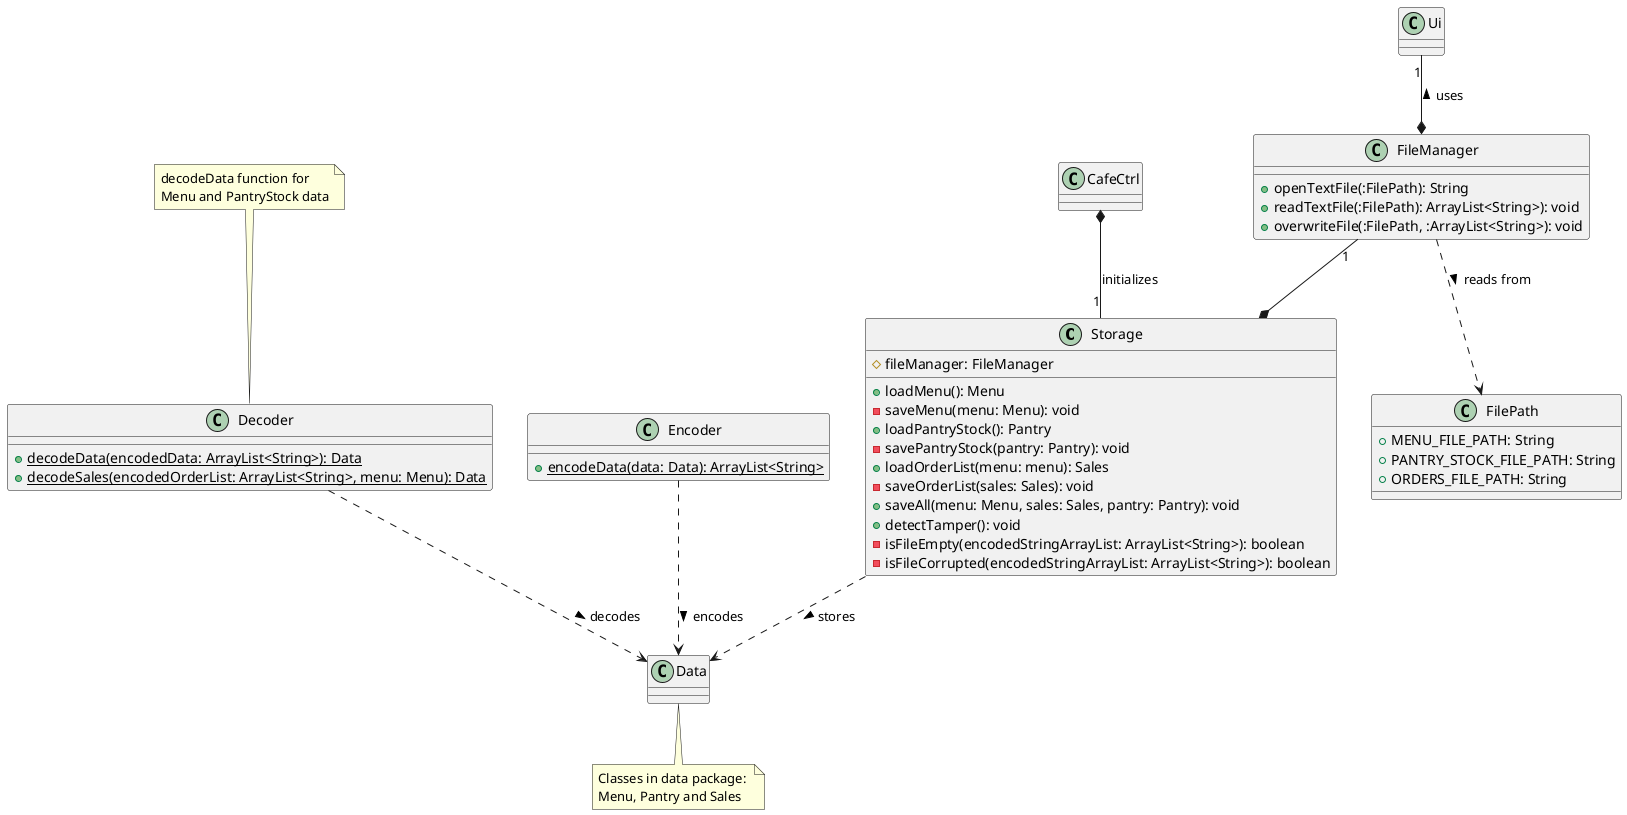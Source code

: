 @startuml
'https://plantuml.com/class-diagram

class Storage {
    # fileManager: FileManager
    + loadMenu(): Menu
    - saveMenu(menu: Menu): void
    + loadPantryStock(): Pantry
    - savePantryStock(pantry: Pantry): void
    + loadOrderList(menu: menu): Sales
    - saveOrderList(sales: Sales): void
    + saveAll(menu: Menu, sales: Sales, pantry: Pantry): void
    + detectTamper(): void
    - isFileEmpty(encodedStringArrayList: ArrayList<String>): boolean
    - isFileCorrupted(encodedStringArrayList: ArrayList<String>): boolean
}

class Data
note bottom of Data: Classes in data package: \nMenu, Pantry and Sales

class Ui

class FilePath {
    + MENU_FILE_PATH: String
    + PANTRY_STOCK_FILE_PATH: String
    + ORDERS_FILE_PATH: String
}

class FileManager {
    + openTextFile(:FilePath): String
    + readTextFile(:FilePath): ArrayList<String>): void
    + overwriteFile(:FilePath, :ArrayList<String>): void
}

class Decoder {
    + {static} decodeData(encodedData: ArrayList<String>): Data
    + {static} decodeSales(encodedOrderList: ArrayList<String>, menu: Menu): Data
}
note top of Decoder: decodeData function for\nMenu and PantryStock data

class Encoder {
    + {static} encodeData(data: Data): ArrayList<String>
}

CafeCtrl *-- "1" Storage: initializes

FileManager "1" --* Storage
Storage ..> Data: stores >
Ui "1" --* FileManager : uses <

FileManager ..> FilePath: reads from >

Encoder ..> Data: encodes >

Decoder ..> Data: decodes >
@enduml